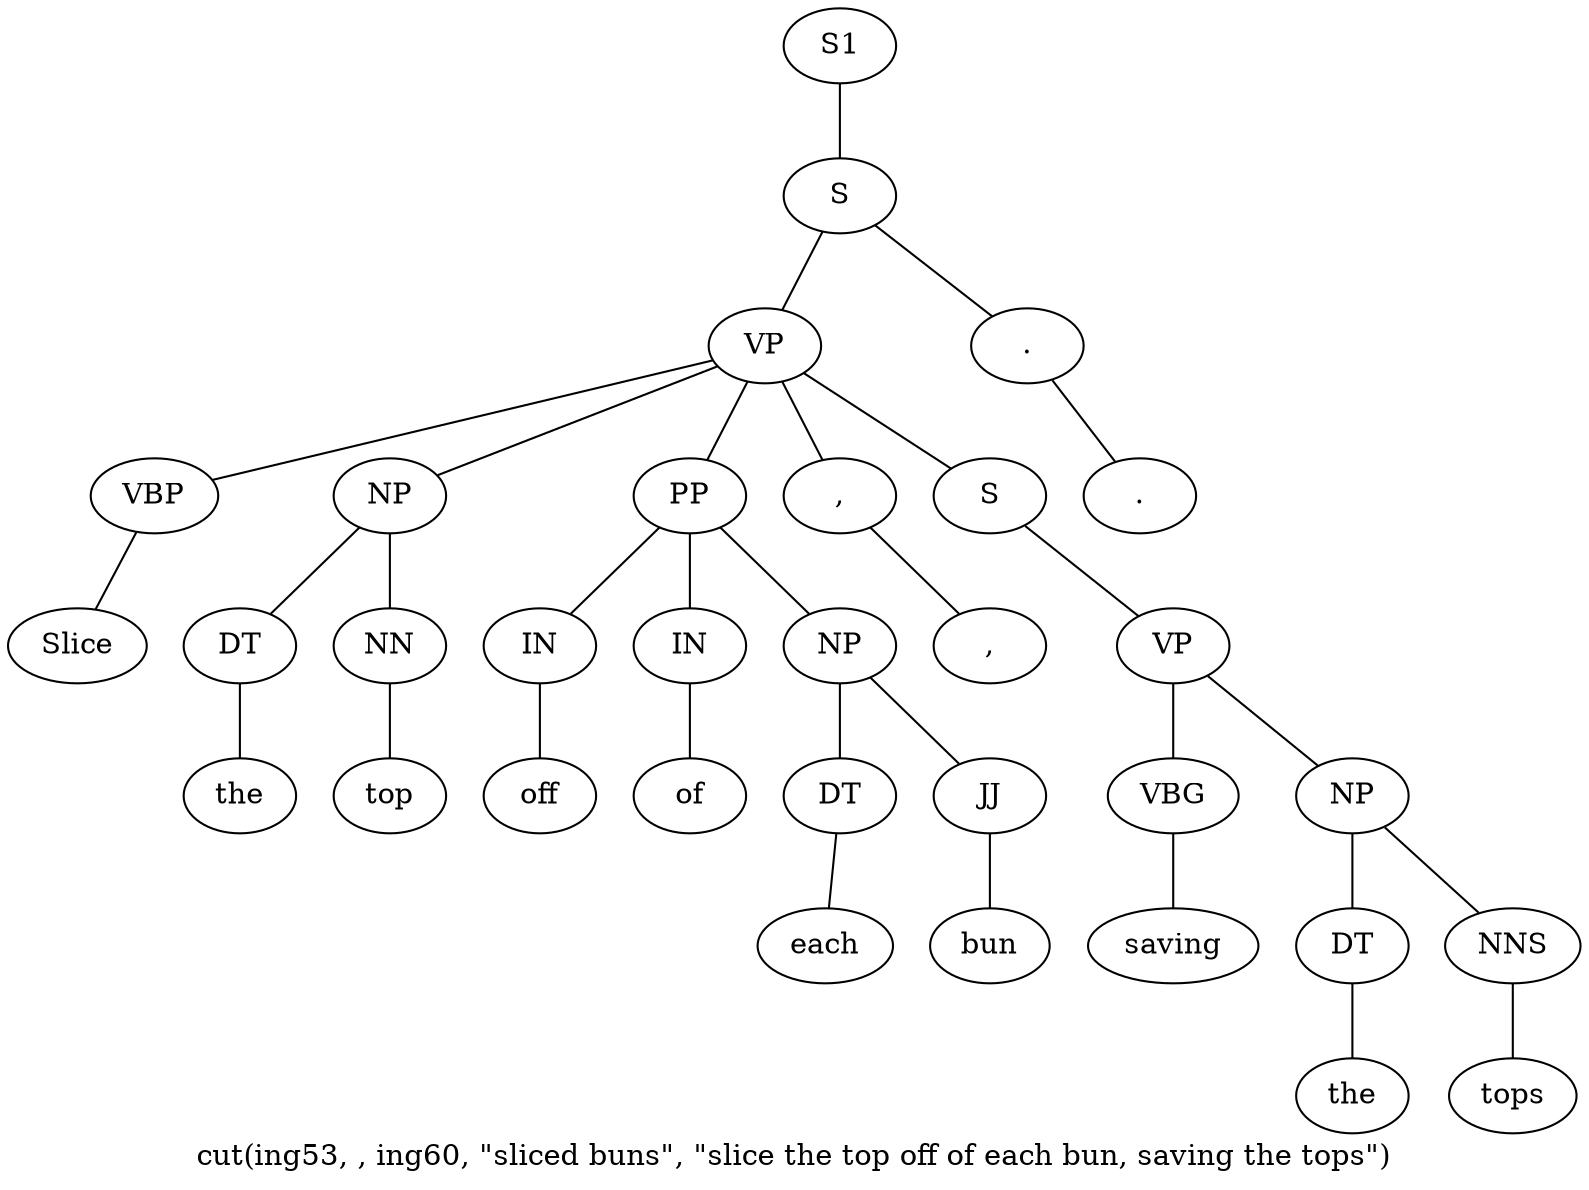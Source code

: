 graph SyntaxGraph {
	label = "cut(ing53, , ing60, \"sliced buns\", \"slice the top off of each bun, saving the tops\")";
	Node0 [label="S1"];
	Node1 [label="S"];
	Node2 [label="VP"];
	Node3 [label="VBP"];
	Node4 [label="Slice"];
	Node5 [label="NP"];
	Node6 [label="DT"];
	Node7 [label="the"];
	Node8 [label="NN"];
	Node9 [label="top"];
	Node10 [label="PP"];
	Node11 [label="IN"];
	Node12 [label="off"];
	Node13 [label="IN"];
	Node14 [label="of"];
	Node15 [label="NP"];
	Node16 [label="DT"];
	Node17 [label="each"];
	Node18 [label="JJ"];
	Node19 [label="bun"];
	Node20 [label=","];
	Node21 [label=","];
	Node22 [label="S"];
	Node23 [label="VP"];
	Node24 [label="VBG"];
	Node25 [label="saving"];
	Node26 [label="NP"];
	Node27 [label="DT"];
	Node28 [label="the"];
	Node29 [label="NNS"];
	Node30 [label="tops"];
	Node31 [label="."];
	Node32 [label="."];

	Node0 -- Node1;
	Node1 -- Node2;
	Node1 -- Node31;
	Node2 -- Node3;
	Node2 -- Node5;
	Node2 -- Node10;
	Node2 -- Node20;
	Node2 -- Node22;
	Node3 -- Node4;
	Node5 -- Node6;
	Node5 -- Node8;
	Node6 -- Node7;
	Node8 -- Node9;
	Node10 -- Node11;
	Node10 -- Node13;
	Node10 -- Node15;
	Node11 -- Node12;
	Node13 -- Node14;
	Node15 -- Node16;
	Node15 -- Node18;
	Node16 -- Node17;
	Node18 -- Node19;
	Node20 -- Node21;
	Node22 -- Node23;
	Node23 -- Node24;
	Node23 -- Node26;
	Node24 -- Node25;
	Node26 -- Node27;
	Node26 -- Node29;
	Node27 -- Node28;
	Node29 -- Node30;
	Node31 -- Node32;
}